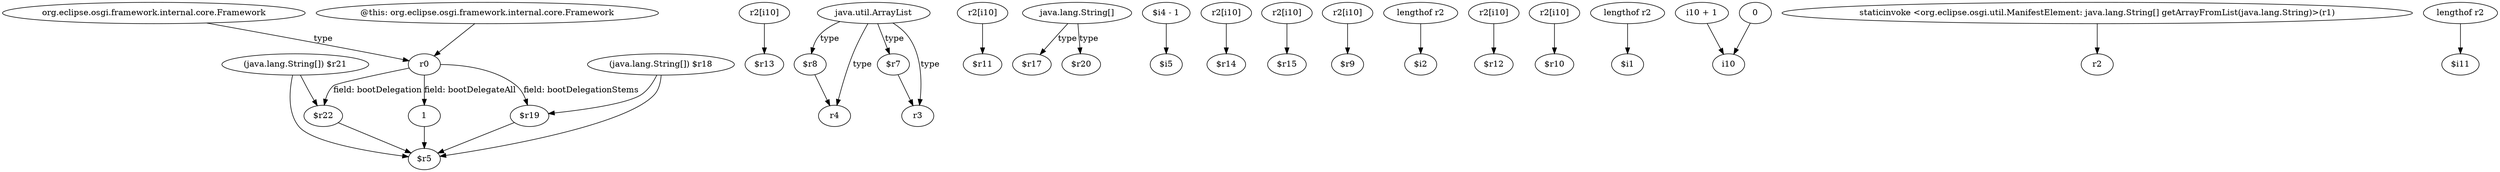 digraph g {
0[label="org.eclipse.osgi.framework.internal.core.Framework"]
1[label="r0"]
0->1[label="type"]
2[label="r2[i10]"]
3[label="$r13"]
2->3[label=""]
4[label="$r8"]
5[label="r4"]
4->5[label=""]
6[label="r2[i10]"]
7[label="$r11"]
6->7[label=""]
8[label="java.lang.String[]"]
9[label="$r17"]
8->9[label="type"]
10[label="1"]
11[label="$r5"]
10->11[label=""]
12[label="$i4 - 1"]
13[label="$i5"]
12->13[label=""]
14[label="$r22"]
14->11[label=""]
15[label="r2[i10]"]
16[label="$r14"]
15->16[label=""]
1->10[label="field: bootDelegateAll"]
1->14[label="field: bootDelegation"]
17[label="java.util.ArrayList"]
18[label="$r7"]
17->18[label="type"]
19[label="r2[i10]"]
20[label="$r15"]
19->20[label=""]
21[label="(java.lang.String[]) $r21"]
21->14[label=""]
22[label="(java.lang.String[]) $r18"]
23[label="$r19"]
22->23[label=""]
24[label="@this: org.eclipse.osgi.framework.internal.core.Framework"]
24->1[label=""]
23->11[label=""]
25[label="r2[i10]"]
26[label="$r9"]
25->26[label=""]
21->11[label=""]
27[label="lengthof r2"]
28[label="$i2"]
27->28[label=""]
29[label="r2[i10]"]
30[label="$r12"]
29->30[label=""]
17->5[label="type"]
31[label="r2[i10]"]
32[label="$r10"]
31->32[label=""]
33[label="lengthof r2"]
34[label="$i1"]
33->34[label=""]
22->11[label=""]
35[label="i10 + 1"]
36[label="i10"]
35->36[label=""]
37[label="$r20"]
8->37[label="type"]
38[label="staticinvoke <org.eclipse.osgi.util.ManifestElement: java.lang.String[] getArrayFromList(java.lang.String)>(r1)"]
39[label="r2"]
38->39[label=""]
1->23[label="field: bootDelegationStems"]
40[label="r3"]
17->40[label="type"]
41[label="0"]
41->36[label=""]
42[label="lengthof r2"]
43[label="$i11"]
42->43[label=""]
18->40[label=""]
17->4[label="type"]
}